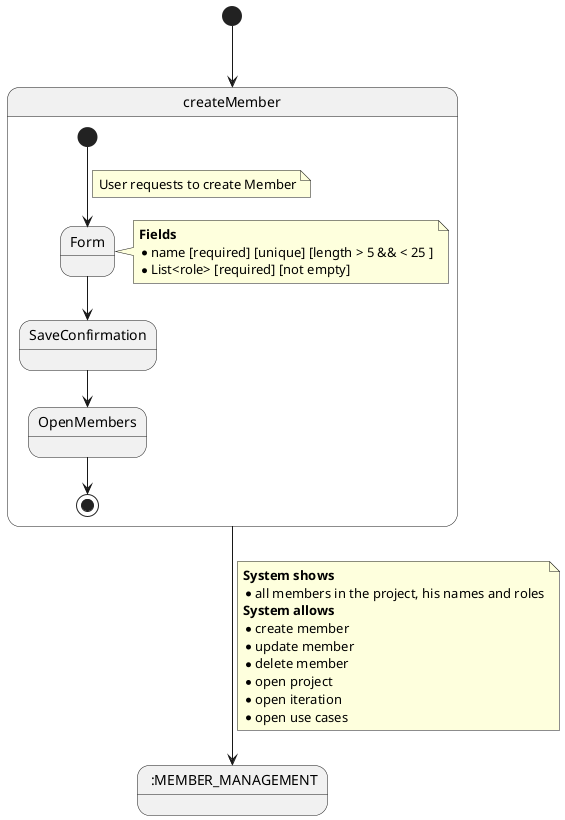 @startuml

state 6 as " :MEMBER_MANAGEMENT"

[*] --> createMember

state createMember {

[*] --> Form
note on link
    User requests to create Member
end note

note right of Form
      <b>Fields</b>
      * name [required] [unique] [length > 5 && < 25 ]
      * List<role> [required] [not empty]
end note

Form --> SaveConfirmation
SaveConfirmation --> OpenMembers
OpenMembers --> [*]

}

createMember --> 6
note on link
    <b>System shows</b>
    * all members in the project, his names and roles
    <b>System allows</b>
    * create member
    * update member
    * delete member
    * open project
    * open iteration
    * open use cases
end note

@enduml
